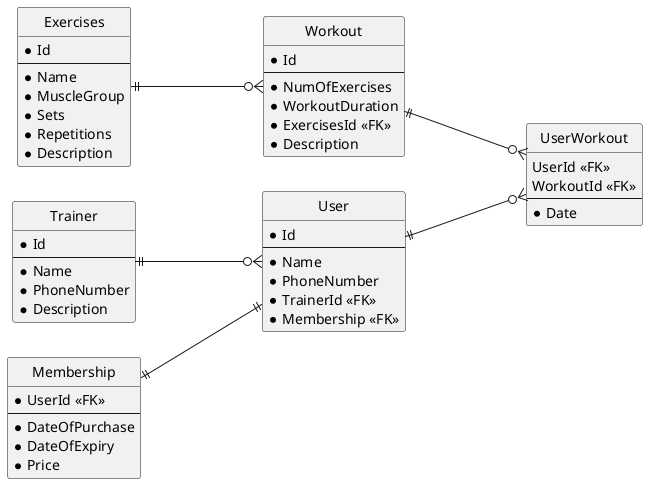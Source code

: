 @startuml fitness

hide circle
left to right direction


entity User{
    *Id
    ---
    *Name
    *PhoneNumber
    *TrainerId <<FK>>
    *Membership <<FK>>
}

entity Workout{
    *Id
    ---
    *NumOfExercises
    *WorkoutDuration
    *ExercisesId <<FK>>
    *Description
}

entity Exercises{
    *Id
    ---
    *Name
    *MuscleGroup
    *Sets
    *Repetitions
    *Description
}

entity Trainer{
    *Id
    ---
    *Name
    *PhoneNumber
    *Description
}

entity Membership{
    *UserId <<FK>>
    ---
    *DateOfPurchase
    *DateOfExpiry
    *Price
}

entity UserWorkout{
    UserId <<FK>>
    WorkoutId <<FK>>
    ---
    *Date
}


Workout||---o{UserWorkout
User ||---o{ UserWorkout
Exercises ||---o{ Workout
Trainer ||---o{ User
Membership ||---|| User

@enduml
Footer